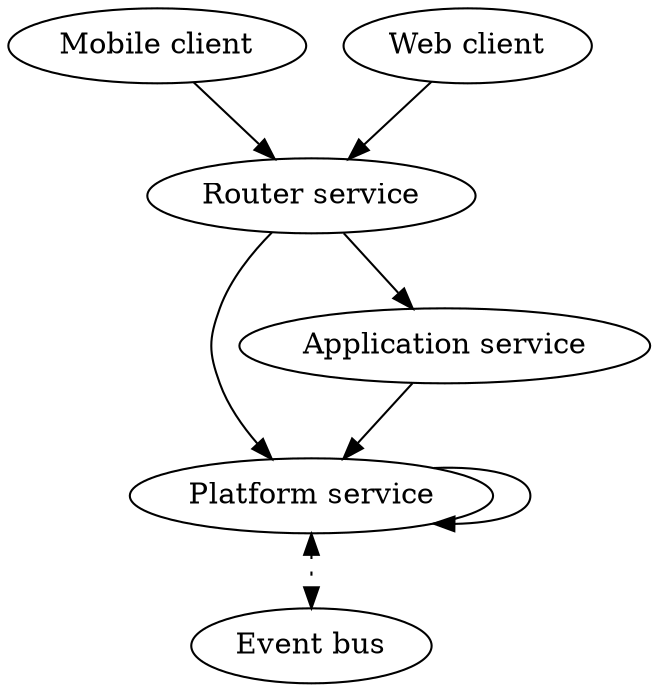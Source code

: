 digraph X {
  rankdir="TB";
  //node[style=filled]

  node_mobile[label="Mobile client"]
  node_web[label="Web client"]
  node_platform[label="Platform service"]
  node_router[label="Router service"]
  node_app[label="Application service"]
  node_event_bus[label="Event bus"]

  subgraph bidir_event_bus_edges {
    edge [style=dotted,dir=both]
    node_platform -> node_event_bus
  }

  node_mobile -> node_router
  node_web -> node_router
  node_router -> node_app
  node_router -> node_platform
  node_app -> node_platform
  node_platform -> node_platform
}
